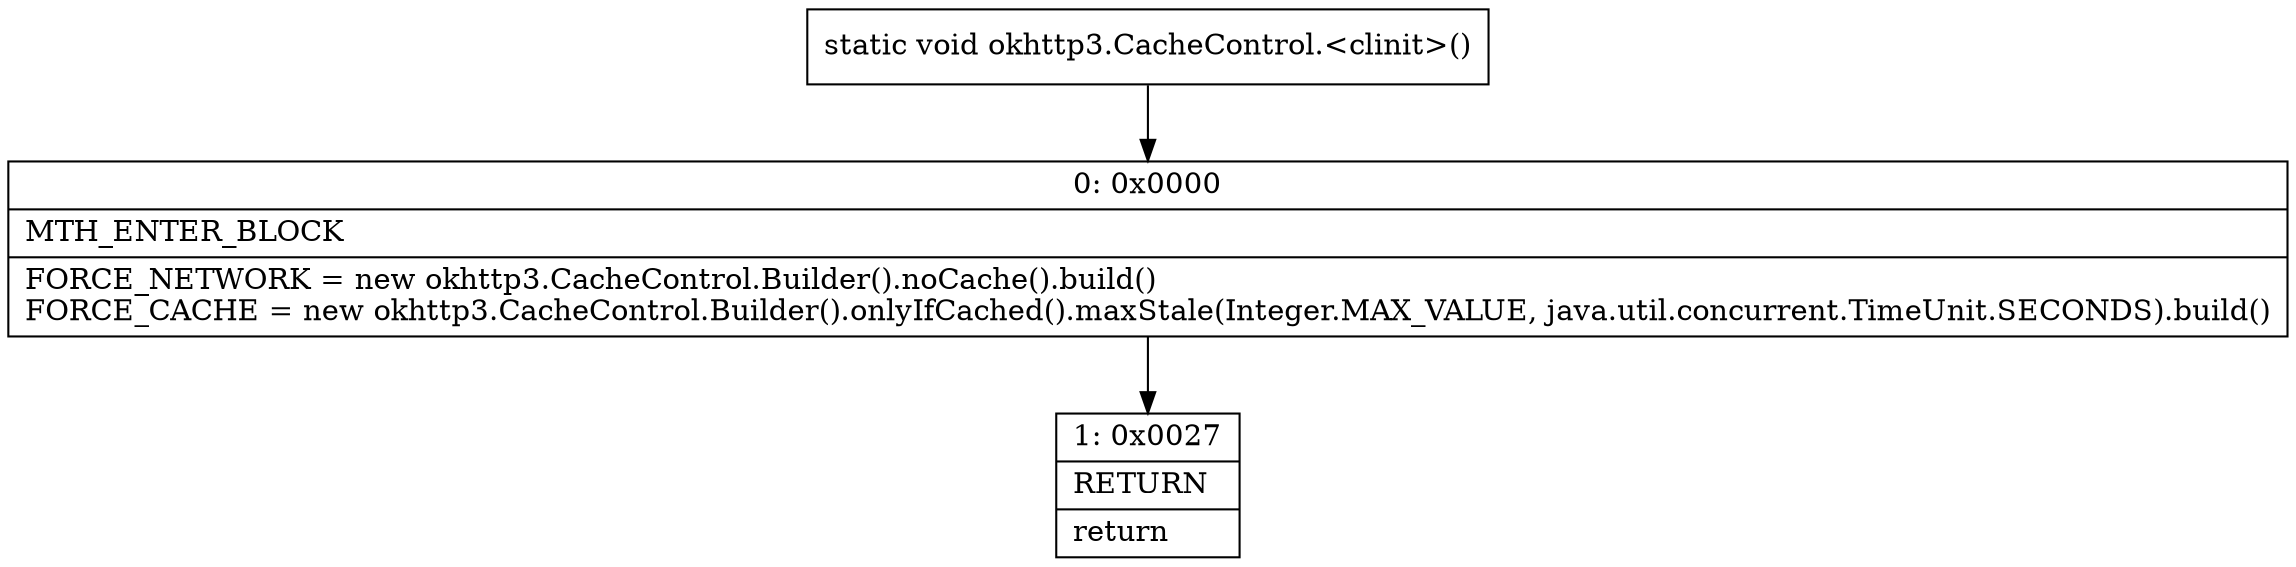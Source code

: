 digraph "CFG forokhttp3.CacheControl.\<clinit\>()V" {
Node_0 [shape=record,label="{0\:\ 0x0000|MTH_ENTER_BLOCK\l|FORCE_NETWORK = new okhttp3.CacheControl.Builder().noCache().build()\lFORCE_CACHE = new okhttp3.CacheControl.Builder().onlyIfCached().maxStale(Integer.MAX_VALUE, java.util.concurrent.TimeUnit.SECONDS).build()\l}"];
Node_1 [shape=record,label="{1\:\ 0x0027|RETURN\l|return\l}"];
MethodNode[shape=record,label="{static void okhttp3.CacheControl.\<clinit\>() }"];
MethodNode -> Node_0;
Node_0 -> Node_1;
}

